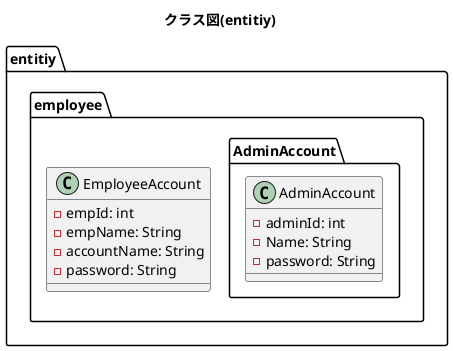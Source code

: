 @startuml
title クラス図(entitiy)

package entitiy{

    package employee{

        class EmployeeAccount{
            - empId: int
            - empName: String 
            - accountName: String 
            - password: String 
        }


    package AdminAccount{
        
        class AdminAccount{
            - adminId: int
            - Name: String
            - password: String
        }
    }    
    }
    

}

@enduml